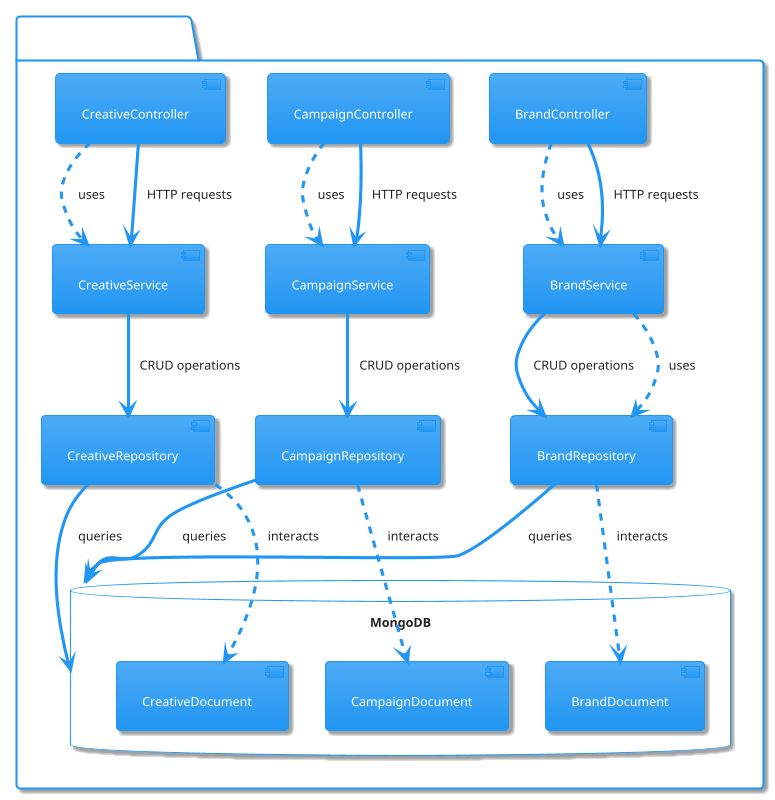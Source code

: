 @startuml
!theme materia

package "Spring Boot Application" {
    [BrandService] ..> [BrandRepository] : uses
    [BrandController] ..> [BrandService] : uses
    [CampaignController] ..> [CampaignService] : uses
    [CreativeController] ..> [CreativeService] : uses

    database "MongoDB" {
        [BrandDocument]
        [CampaignDocument]
        [CreativeDocument]
    }

    [BrandRepository] ..> [BrandDocument] : interacts
    [CampaignRepository] ..> [CampaignDocument] : interacts
    [CreativeRepository] ..> [CreativeDocument] : interacts
}

[BrandController] --> [BrandService] : HTTP requests
[CampaignController] --> [CampaignService] : HTTP requests
[CreativeController] --> [CreativeService] : HTTP requests

[BrandService] --> [BrandRepository] : CRUD operations
[CampaignService] --> [CampaignRepository] : CRUD operations
[CreativeService] --> [CreativeRepository] : CRUD operations

[BrandRepository] --> [MongoDB] : queries
[CampaignRepository] --> [MongoDB] : queries
[CreativeRepository] --> [MongoDB] : queries

' Corrected by removing class definitions inside the component diagram
' For Brand, Campaign, and Creative entities, consider creating a separate class diagram

@enduml